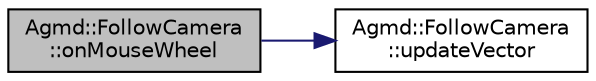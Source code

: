 digraph "Agmd::FollowCamera::onMouseWheel"
{
  edge [fontname="Helvetica",fontsize="10",labelfontname="Helvetica",labelfontsize="10"];
  node [fontname="Helvetica",fontsize="10",shape=record];
  rankdir="LR";
  Node1 [label="Agmd::FollowCamera\l::onMouseWheel",height=0.2,width=0.4,color="black", fillcolor="grey75", style="filled" fontcolor="black"];
  Node1 -> Node2 [color="midnightblue",fontsize="10",style="solid",fontname="Helvetica"];
  Node2 [label="Agmd::FollowCamera\l::updateVector",height=0.2,width=0.4,color="black", fillcolor="white", style="filled",URL="$class_agmd_1_1_follow_camera.html#a7333f2458e8545bc9958e6fbb7013f62"];
}
